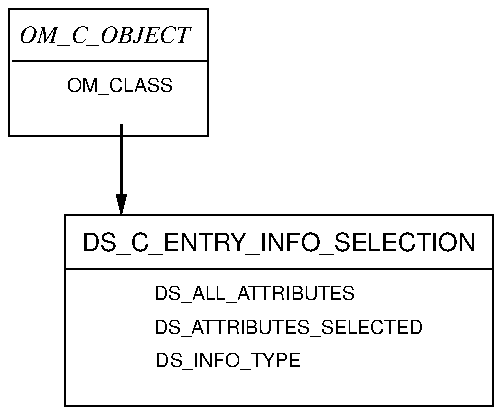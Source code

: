 .PS
scale = 106.667
"\fH\s9DS_C_ENTRY_INFO_SELECTION\s0\fP"  at 144, 86
"\fI\s9OM_C_OBJECT\s0\fP"  at 51, 197
line   from 2, 184 \
	to 106, 184 
line   from 30, 73 \
	to 257, 73 
box  wid 106 ht 68 at 53, 178
box  wid 228 ht 102 at 144, 51
"\fH\s7OM_CLASS\s0\fP"  at 59, 171
"\fH\s7DS_INFO_TYPE\s0\fP"  at 117, 24
"\fH\s7DS_ALL_ATTRIBUTES\s0\fP"  at 131, 60
.ps 20
line ->  from 60, 150 \
	to 60, 102 
.ps 10
"\fH\s7DS_ATTRIBUTES_SELECTED\s0\fP"  at 149, 42
.PE
